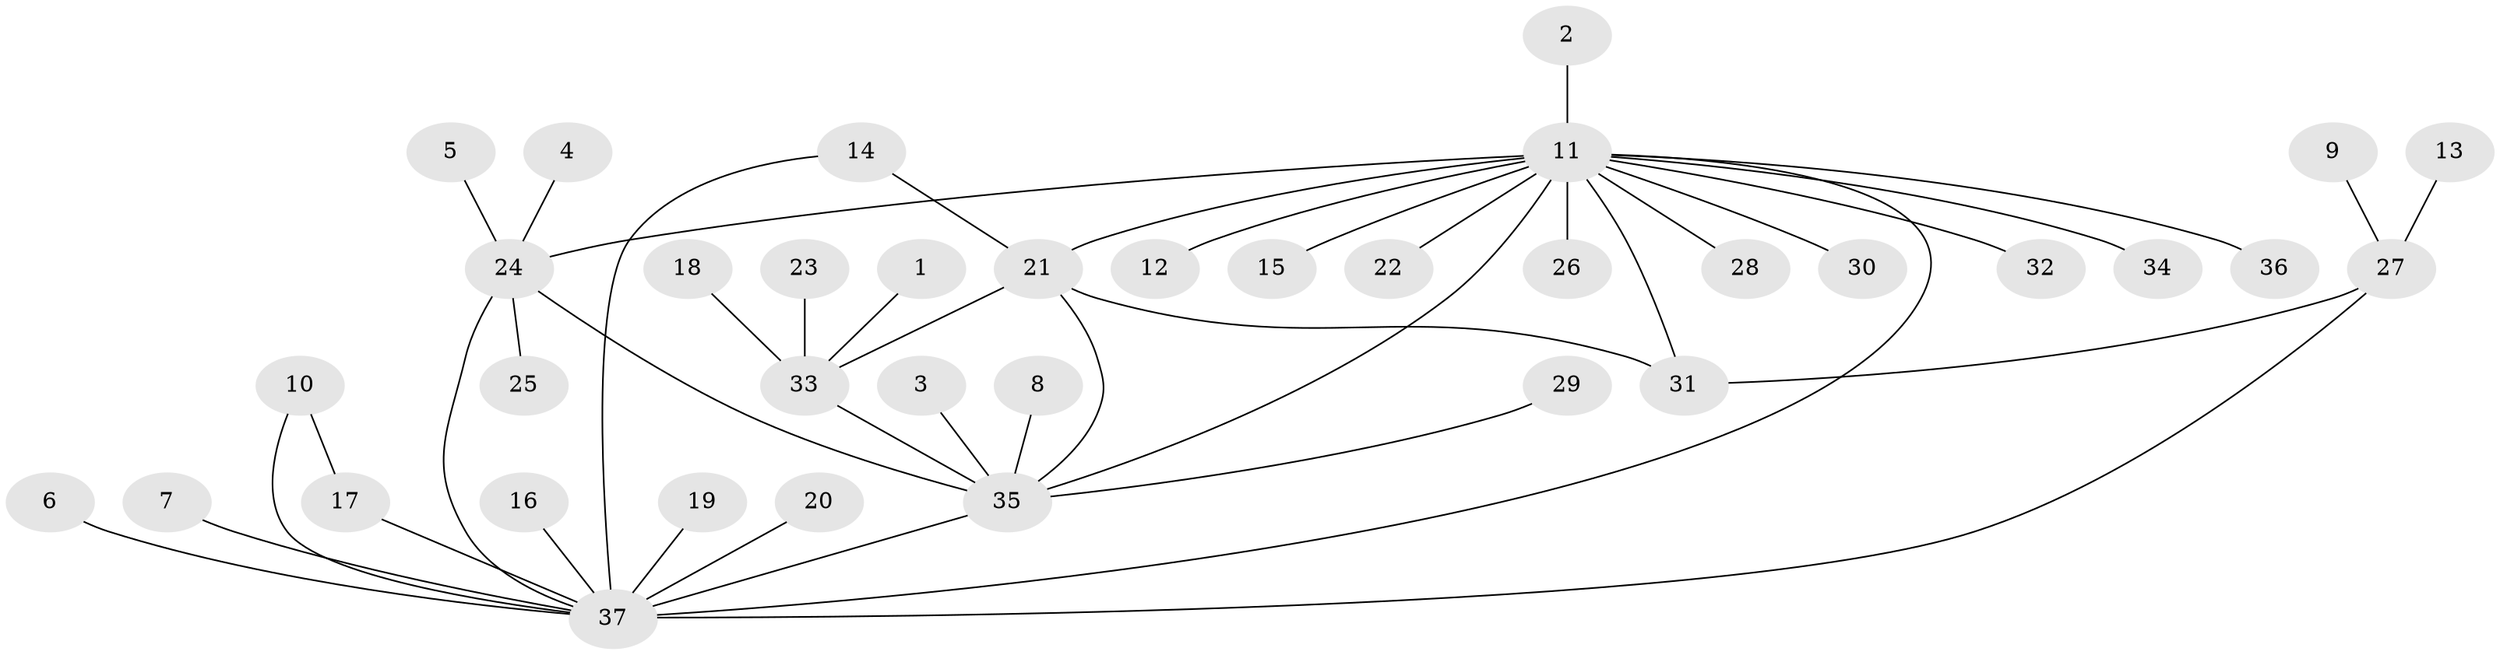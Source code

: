 // original degree distribution, {5: 0.0410958904109589, 8: 0.0273972602739726, 4: 0.0684931506849315, 3: 0.0410958904109589, 13: 0.0273972602739726, 2: 0.1506849315068493, 6: 0.0136986301369863, 7: 0.0273972602739726, 11: 0.0136986301369863, 1: 0.589041095890411}
// Generated by graph-tools (version 1.1) at 2025/50/03/09/25 03:50:42]
// undirected, 37 vertices, 45 edges
graph export_dot {
graph [start="1"]
  node [color=gray90,style=filled];
  1;
  2;
  3;
  4;
  5;
  6;
  7;
  8;
  9;
  10;
  11;
  12;
  13;
  14;
  15;
  16;
  17;
  18;
  19;
  20;
  21;
  22;
  23;
  24;
  25;
  26;
  27;
  28;
  29;
  30;
  31;
  32;
  33;
  34;
  35;
  36;
  37;
  1 -- 33 [weight=1.0];
  2 -- 11 [weight=1.0];
  3 -- 35 [weight=1.0];
  4 -- 24 [weight=1.0];
  5 -- 24 [weight=1.0];
  6 -- 37 [weight=1.0];
  7 -- 37 [weight=1.0];
  8 -- 35 [weight=1.0];
  9 -- 27 [weight=1.0];
  10 -- 17 [weight=1.0];
  10 -- 37 [weight=1.0];
  11 -- 12 [weight=1.0];
  11 -- 15 [weight=1.0];
  11 -- 21 [weight=2.0];
  11 -- 22 [weight=1.0];
  11 -- 24 [weight=2.0];
  11 -- 26 [weight=1.0];
  11 -- 28 [weight=1.0];
  11 -- 30 [weight=1.0];
  11 -- 31 [weight=2.0];
  11 -- 32 [weight=1.0];
  11 -- 34 [weight=1.0];
  11 -- 35 [weight=1.0];
  11 -- 36 [weight=1.0];
  11 -- 37 [weight=1.0];
  13 -- 27 [weight=1.0];
  14 -- 21 [weight=1.0];
  14 -- 37 [weight=1.0];
  16 -- 37 [weight=1.0];
  17 -- 37 [weight=1.0];
  18 -- 33 [weight=1.0];
  19 -- 37 [weight=1.0];
  20 -- 37 [weight=1.0];
  21 -- 31 [weight=1.0];
  21 -- 33 [weight=1.0];
  21 -- 35 [weight=1.0];
  23 -- 33 [weight=1.0];
  24 -- 25 [weight=1.0];
  24 -- 35 [weight=1.0];
  24 -- 37 [weight=1.0];
  27 -- 31 [weight=2.0];
  27 -- 37 [weight=2.0];
  29 -- 35 [weight=1.0];
  33 -- 35 [weight=1.0];
  35 -- 37 [weight=1.0];
}
